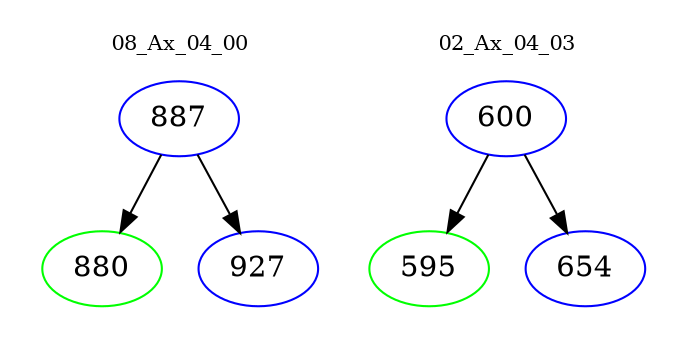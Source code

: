 digraph{
subgraph cluster_0 {
color = white
label = "08_Ax_04_00";
fontsize=10;
T0_887 [label="887", color="blue"]
T0_887 -> T0_880 [color="black"]
T0_880 [label="880", color="green"]
T0_887 -> T0_927 [color="black"]
T0_927 [label="927", color="blue"]
}
subgraph cluster_1 {
color = white
label = "02_Ax_04_03";
fontsize=10;
T1_600 [label="600", color="blue"]
T1_600 -> T1_595 [color="black"]
T1_595 [label="595", color="green"]
T1_600 -> T1_654 [color="black"]
T1_654 [label="654", color="blue"]
}
}
